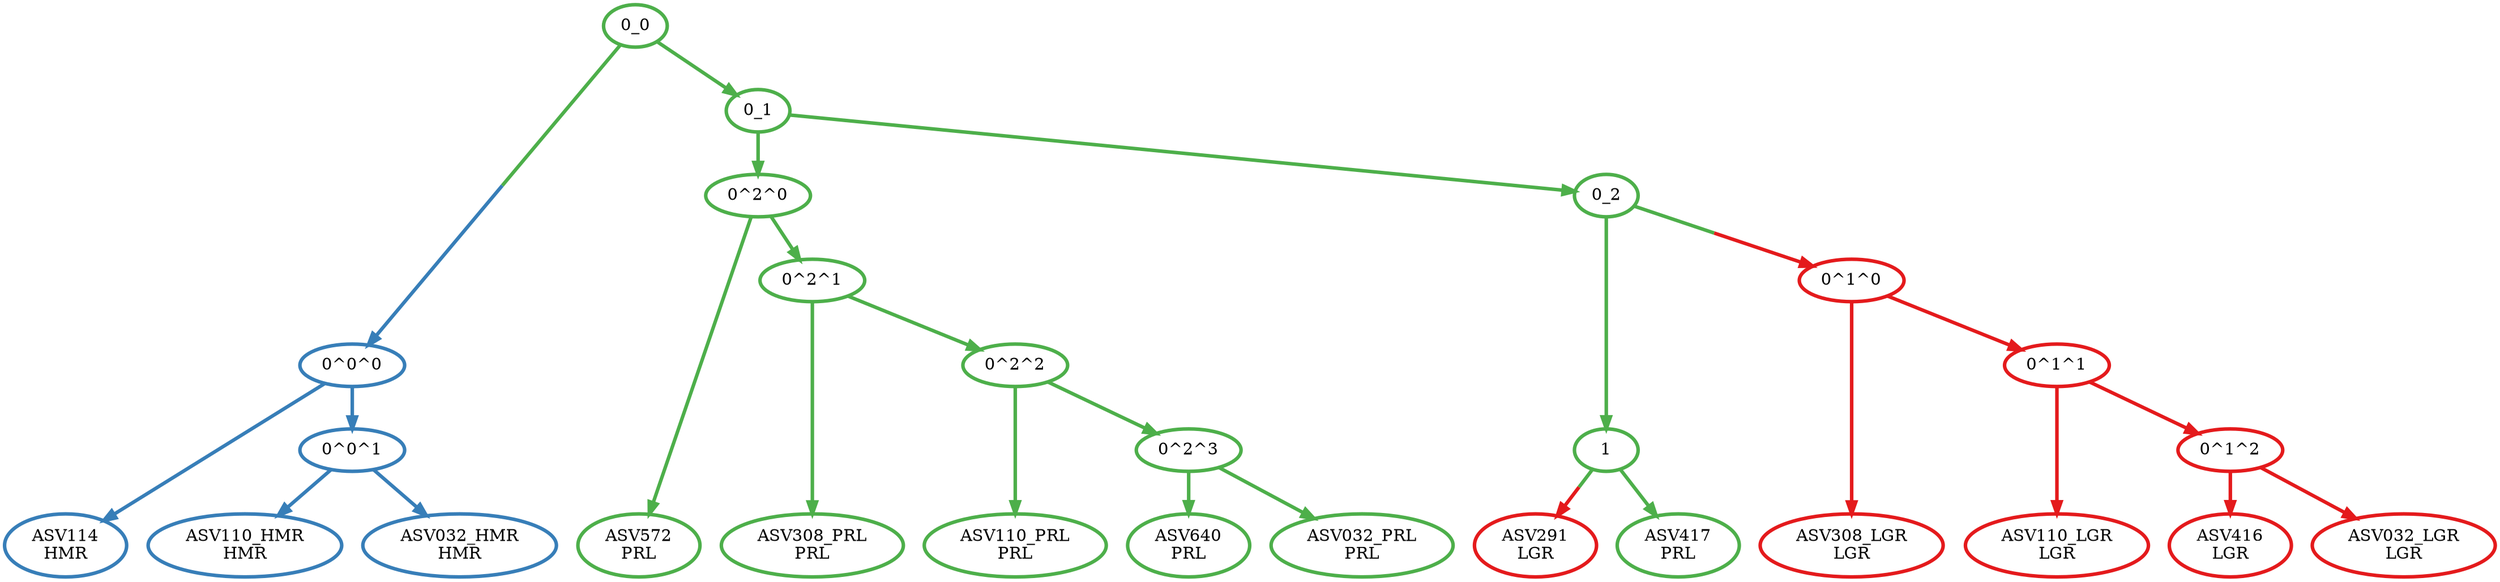 digraph T {
	{
		rank=same
		26 [penwidth=3,colorscheme=set19,color=1,label="ASV291\nLGR"]
		25 [penwidth=3,colorscheme=set19,color=3,label="ASV417\nPRL"]
		23 [penwidth=3,colorscheme=set19,color=2,label="ASV110_HMR\nHMR"]
		22 [penwidth=3,colorscheme=set19,color=2,label="ASV032_HMR\nHMR"]
		20 [penwidth=3,colorscheme=set19,color=2,label="ASV114\nHMR"]
		18 [penwidth=3,colorscheme=set19,color=1,label="ASV416\nLGR"]
		17 [penwidth=3,colorscheme=set19,color=1,label="ASV032_LGR\nLGR"]
		15 [penwidth=3,colorscheme=set19,color=1,label="ASV110_LGR\nLGR"]
		13 [penwidth=3,colorscheme=set19,color=1,label="ASV308_LGR\nLGR"]
		11 [penwidth=3,colorscheme=set19,color=3,label="ASV640\nPRL"]
		10 [penwidth=3,colorscheme=set19,color=3,label="ASV032_PRL\nPRL"]
		8 [penwidth=3,colorscheme=set19,color=3,label="ASV110_PRL\nPRL"]
		6 [penwidth=3,colorscheme=set19,color=3,label="ASV308_PRL\nPRL"]
		4 [penwidth=3,colorscheme=set19,color=3,label="ASV572\nPRL"]
	}
	24 [penwidth=3,colorscheme=set19,color=3,label="1"]
	21 [penwidth=3,colorscheme=set19,color=2,label="0^0^1"]
	19 [penwidth=3,colorscheme=set19,color=2,label="0^0^0"]
	16 [penwidth=3,colorscheme=set19,color=1,label="0^1^2"]
	14 [penwidth=3,colorscheme=set19,color=1,label="0^1^1"]
	12 [penwidth=3,colorscheme=set19,color=1,label="0^1^0"]
	9 [penwidth=3,colorscheme=set19,color=3,label="0^2^3"]
	7 [penwidth=3,colorscheme=set19,color=3,label="0^2^2"]
	5 [penwidth=3,colorscheme=set19,color=3,label="0^2^1"]
	3 [penwidth=3,colorscheme=set19,color=3,label="0^2^0"]
	2 [penwidth=3,colorscheme=set19,color=3,label="0_2"]
	1 [penwidth=3,colorscheme=set19,color=3,label="0_1"]
	0 [penwidth=3,colorscheme=set19,color=3,label="0_0"]
	24 -> 26 [penwidth=3,colorscheme=set19,color="3;0.5:1"]
	24 -> 25 [penwidth=3,colorscheme=set19,color=3]
	21 -> 23 [penwidth=3,colorscheme=set19,color=2]
	21 -> 22 [penwidth=3,colorscheme=set19,color=2]
	19 -> 21 [penwidth=3,colorscheme=set19,color=2]
	19 -> 20 [penwidth=3,colorscheme=set19,color=2]
	16 -> 18 [penwidth=3,colorscheme=set19,color=1]
	16 -> 17 [penwidth=3,colorscheme=set19,color=1]
	14 -> 16 [penwidth=3,colorscheme=set19,color=1]
	14 -> 15 [penwidth=3,colorscheme=set19,color=1]
	12 -> 14 [penwidth=3,colorscheme=set19,color=1]
	12 -> 13 [penwidth=3,colorscheme=set19,color=1]
	9 -> 11 [penwidth=3,colorscheme=set19,color=3]
	9 -> 10 [penwidth=3,colorscheme=set19,color=3]
	7 -> 9 [penwidth=3,colorscheme=set19,color=3]
	7 -> 8 [penwidth=3,colorscheme=set19,color=3]
	5 -> 7 [penwidth=3,colorscheme=set19,color=3]
	5 -> 6 [penwidth=3,colorscheme=set19,color=3]
	3 -> 5 [penwidth=3,colorscheme=set19,color=3]
	3 -> 4 [penwidth=3,colorscheme=set19,color=3]
	2 -> 24 [penwidth=3,colorscheme=set19,color=3]
	2 -> 12 [penwidth=3,colorscheme=set19,color="3;0.5:1"]
	1 -> 3 [penwidth=3,colorscheme=set19,color=3]
	1 -> 2 [penwidth=3,colorscheme=set19,color=3]
	0 -> 19 [penwidth=3,colorscheme=set19,color="3;0.5:2"]
	0 -> 1 [penwidth=3,colorscheme=set19,color=3]
}
